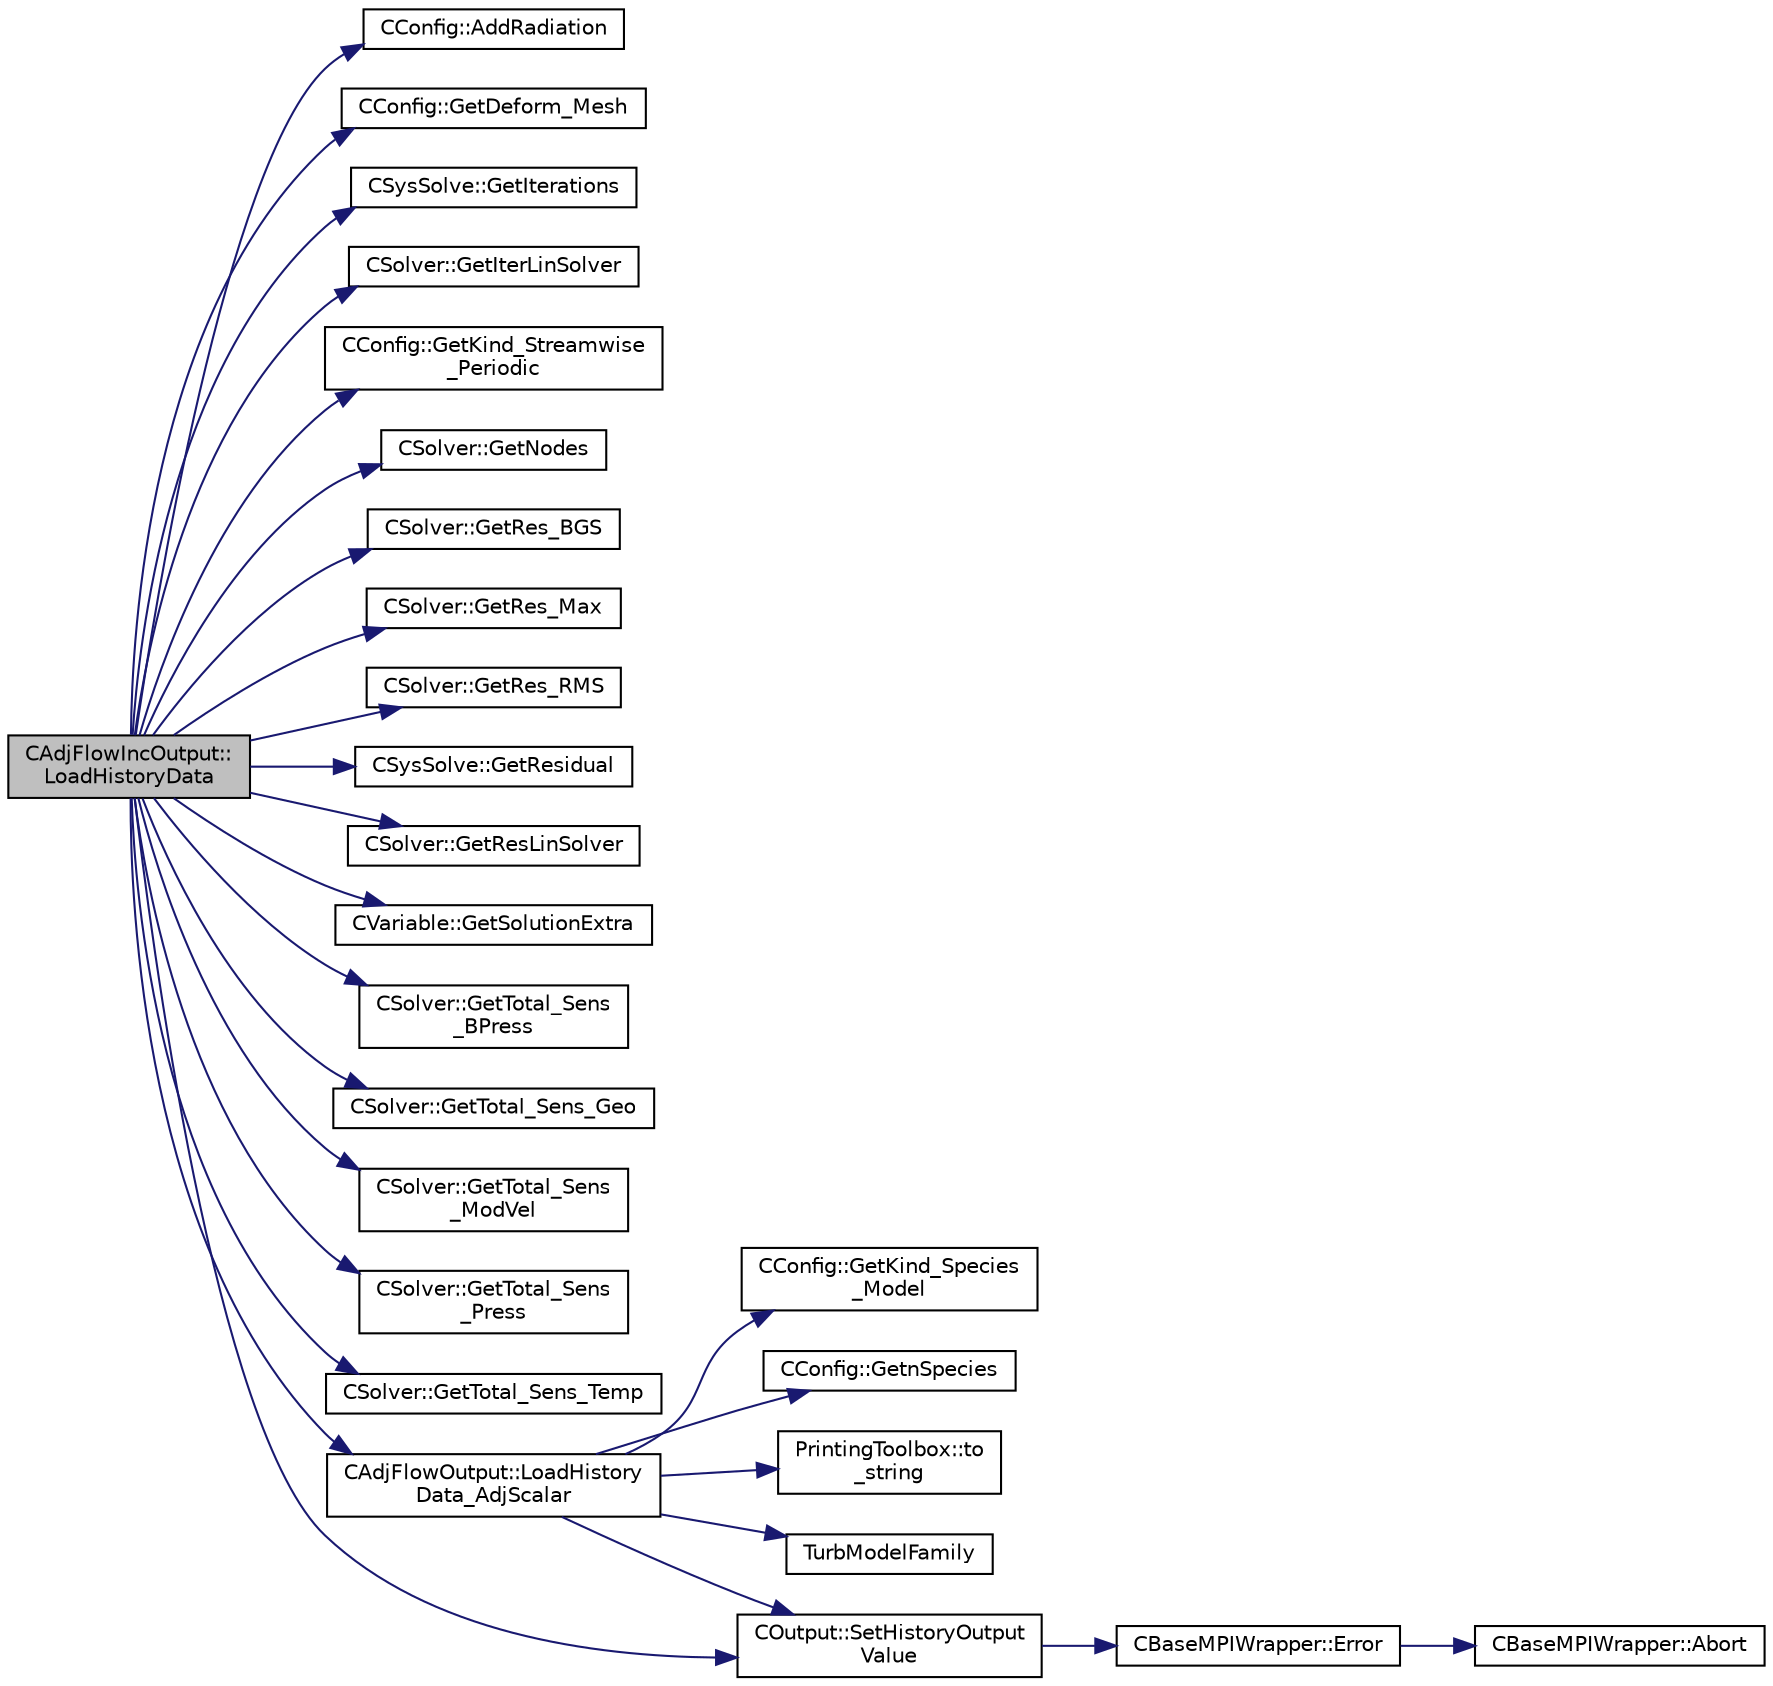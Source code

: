 digraph "CAdjFlowIncOutput::LoadHistoryData"
{
 // LATEX_PDF_SIZE
  edge [fontname="Helvetica",fontsize="10",labelfontname="Helvetica",labelfontsize="10"];
  node [fontname="Helvetica",fontsize="10",shape=record];
  rankdir="LR";
  Node1 [label="CAdjFlowIncOutput::\lLoadHistoryData",height=0.2,width=0.4,color="black", fillcolor="grey75", style="filled", fontcolor="black",tooltip="Load the history output field values."];
  Node1 -> Node2 [color="midnightblue",fontsize="10",style="solid",fontname="Helvetica"];
  Node2 [label="CConfig::AddRadiation",height=0.2,width=0.4,color="black", fillcolor="white", style="filled",URL="$classCConfig.html#adf2b9923584f8f4f0a3ba9acb86985c4",tooltip="Determines if radiation needs to be incorporated to the analysis."];
  Node1 -> Node3 [color="midnightblue",fontsize="10",style="solid",fontname="Helvetica"];
  Node3 [label="CConfig::GetDeform_Mesh",height=0.2,width=0.4,color="black", fillcolor="white", style="filled",URL="$classCConfig.html#a74c97dfeaa45d3f37d5696d798dafad9",tooltip="Get information about whether the mesh will be deformed using pseudo linear elasticity."];
  Node1 -> Node4 [color="midnightblue",fontsize="10",style="solid",fontname="Helvetica"];
  Node4 [label="CSysSolve::GetIterations",height=0.2,width=0.4,color="black", fillcolor="white", style="filled",URL="$classCSysSolve.html#afe58f8bce5ef95248c89afebd256052a",tooltip="Get the number of iterations."];
  Node1 -> Node5 [color="midnightblue",fontsize="10",style="solid",fontname="Helvetica"];
  Node5 [label="CSolver::GetIterLinSolver",height=0.2,width=0.4,color="black", fillcolor="white", style="filled",URL="$classCSolver.html#a1154b68a5b15dff99ff55345d210e396",tooltip="Get number of linear solver iterations."];
  Node1 -> Node6 [color="midnightblue",fontsize="10",style="solid",fontname="Helvetica"];
  Node6 [label="CConfig::GetKind_Streamwise\l_Periodic",height=0.2,width=0.4,color="black", fillcolor="white", style="filled",URL="$classCConfig.html#aae21b37c088347be2a7e02fc0ad4e4c4",tooltip="Get information about the streamwise periodicity (None, Pressure_Drop, Massflow)."];
  Node1 -> Node7 [color="midnightblue",fontsize="10",style="solid",fontname="Helvetica"];
  Node7 [label="CSolver::GetNodes",height=0.2,width=0.4,color="black", fillcolor="white", style="filled",URL="$classCSolver.html#af3198e52a2ea377bb765647b5e697197",tooltip="Allow outside access to the nodes of the solver, containing conservatives, primitives,..."];
  Node1 -> Node8 [color="midnightblue",fontsize="10",style="solid",fontname="Helvetica"];
  Node8 [label="CSolver::GetRes_BGS",height=0.2,width=0.4,color="black", fillcolor="white", style="filled",URL="$classCSolver.html#a952ff7c12f711636b1b2d52fff33e268",tooltip="Get the residual for BGS subiterations."];
  Node1 -> Node9 [color="midnightblue",fontsize="10",style="solid",fontname="Helvetica"];
  Node9 [label="CSolver::GetRes_Max",height=0.2,width=0.4,color="black", fillcolor="white", style="filled",URL="$classCSolver.html#ab1539f2064af989dad9200a516969f18",tooltip="Get the maximal residual, this is useful for the convergence history."];
  Node1 -> Node10 [color="midnightblue",fontsize="10",style="solid",fontname="Helvetica"];
  Node10 [label="CSolver::GetRes_RMS",height=0.2,width=0.4,color="black", fillcolor="white", style="filled",URL="$classCSolver.html#a2e07e4867f2db7ac98c8332c9476c361",tooltip="Get the maximal residual, this is useful for the convergence history."];
  Node1 -> Node11 [color="midnightblue",fontsize="10",style="solid",fontname="Helvetica"];
  Node11 [label="CSysSolve::GetResidual",height=0.2,width=0.4,color="black", fillcolor="white", style="filled",URL="$classCSysSolve.html#a8309f4c3819dc3462a1ec6fc7a94bccc",tooltip="Get the final residual."];
  Node1 -> Node12 [color="midnightblue",fontsize="10",style="solid",fontname="Helvetica"];
  Node12 [label="CSolver::GetResLinSolver",height=0.2,width=0.4,color="black", fillcolor="white", style="filled",URL="$classCSolver.html#a1766c8982b43b1dbab903f563b3fcf19",tooltip="Get the final linear solver residual."];
  Node1 -> Node13 [color="midnightblue",fontsize="10",style="solid",fontname="Helvetica"];
  Node13 [label="CVariable::GetSolutionExtra",height=0.2,width=0.4,color="black", fillcolor="white", style="filled",URL="$classCVariable.html#a712b26d3d635391d70f6dd6900f21f89",tooltip="Return the extra adjoint solution."];
  Node1 -> Node14 [color="midnightblue",fontsize="10",style="solid",fontname="Helvetica"];
  Node14 [label="CSolver::GetTotal_Sens\l_BPress",height=0.2,width=0.4,color="black", fillcolor="white", style="filled",URL="$classCSolver.html#aec0ff1acd7a8d2c874c95580cbc3dcaa",tooltip="Get the total back pressure sensitivity coefficient."];
  Node1 -> Node15 [color="midnightblue",fontsize="10",style="solid",fontname="Helvetica"];
  Node15 [label="CSolver::GetTotal_Sens_Geo",height=0.2,width=0.4,color="black", fillcolor="white", style="filled",URL="$classCSolver.html#a3d4706ee04d1b2766c8be9ef0a21db25",tooltip="A virtual member."];
  Node1 -> Node16 [color="midnightblue",fontsize="10",style="solid",fontname="Helvetica"];
  Node16 [label="CSolver::GetTotal_Sens\l_ModVel",height=0.2,width=0.4,color="black", fillcolor="white", style="filled",URL="$classCSolver.html#a19af01537989eebf1df2ece53e5b8dc8",tooltip="A virtual member."];
  Node1 -> Node17 [color="midnightblue",fontsize="10",style="solid",fontname="Helvetica"];
  Node17 [label="CSolver::GetTotal_Sens\l_Press",height=0.2,width=0.4,color="black", fillcolor="white", style="filled",URL="$classCSolver.html#a1c91050f02ad6d8cd2541a6d1a43175a",tooltip="Set the total farfield pressure sensitivity coefficient."];
  Node1 -> Node18 [color="midnightblue",fontsize="10",style="solid",fontname="Helvetica"];
  Node18 [label="CSolver::GetTotal_Sens_Temp",height=0.2,width=0.4,color="black", fillcolor="white", style="filled",URL="$classCSolver.html#a23b188715ee6ab9d486c081fc23e0e41",tooltip="Set the total farfield temperature sensitivity coefficient."];
  Node1 -> Node19 [color="midnightblue",fontsize="10",style="solid",fontname="Helvetica"];
  Node19 [label="CAdjFlowOutput::LoadHistory\lData_AdjScalar",height=0.2,width=0.4,color="black", fillcolor="white", style="filled",URL="$classCAdjFlowOutput.html#aa79f8d17582cd7561c324746652a38e0",tooltip="Set all scalar (turbulence/species) history field values."];
  Node19 -> Node20 [color="midnightblue",fontsize="10",style="solid",fontname="Helvetica"];
  Node20 [label="CConfig::GetKind_Species\l_Model",height=0.2,width=0.4,color="black", fillcolor="white", style="filled",URL="$classCConfig.html#a7416428b6139fe85180e5e8d190506aa",tooltip="Get the kind of the species model."];
  Node19 -> Node21 [color="midnightblue",fontsize="10",style="solid",fontname="Helvetica"];
  Node21 [label="CConfig::GetnSpecies",height=0.2,width=0.4,color="black", fillcolor="white", style="filled",URL="$classCConfig.html#acca4077dbb4f00718adc5e831b561927",tooltip="Provides the number of species present in the gas mixture."];
  Node19 -> Node22 [color="midnightblue",fontsize="10",style="solid",fontname="Helvetica"];
  Node22 [label="COutput::SetHistoryOutput\lValue",height=0.2,width=0.4,color="black", fillcolor="white", style="filled",URL="$classCOutput.html#a1c1f836992f419544472329a44b8836e",tooltip="Set the value of a history output field."];
  Node22 -> Node23 [color="midnightblue",fontsize="10",style="solid",fontname="Helvetica"];
  Node23 [label="CBaseMPIWrapper::Error",height=0.2,width=0.4,color="black", fillcolor="white", style="filled",URL="$classCBaseMPIWrapper.html#a04457c47629bda56704e6a8804833eeb",tooltip=" "];
  Node23 -> Node24 [color="midnightblue",fontsize="10",style="solid",fontname="Helvetica"];
  Node24 [label="CBaseMPIWrapper::Abort",height=0.2,width=0.4,color="black", fillcolor="white", style="filled",URL="$classCBaseMPIWrapper.html#af7297d861dca86b45cf561b6ab642e8f",tooltip=" "];
  Node19 -> Node25 [color="midnightblue",fontsize="10",style="solid",fontname="Helvetica"];
  Node25 [label="PrintingToolbox::to\l_string",height=0.2,width=0.4,color="black", fillcolor="white", style="filled",URL="$namespacePrintingToolbox.html#a382f3911ccba468c241c530ae0c78b63",tooltip=" "];
  Node19 -> Node26 [color="midnightblue",fontsize="10",style="solid",fontname="Helvetica"];
  Node26 [label="TurbModelFamily",height=0.2,width=0.4,color="black", fillcolor="white", style="filled",URL="$option__structure_8hpp.html#acee0f471c4a6420e3aea11c08e6bd980",tooltip="Associate turb models with their family."];
  Node1 -> Node22 [color="midnightblue",fontsize="10",style="solid",fontname="Helvetica"];
}
